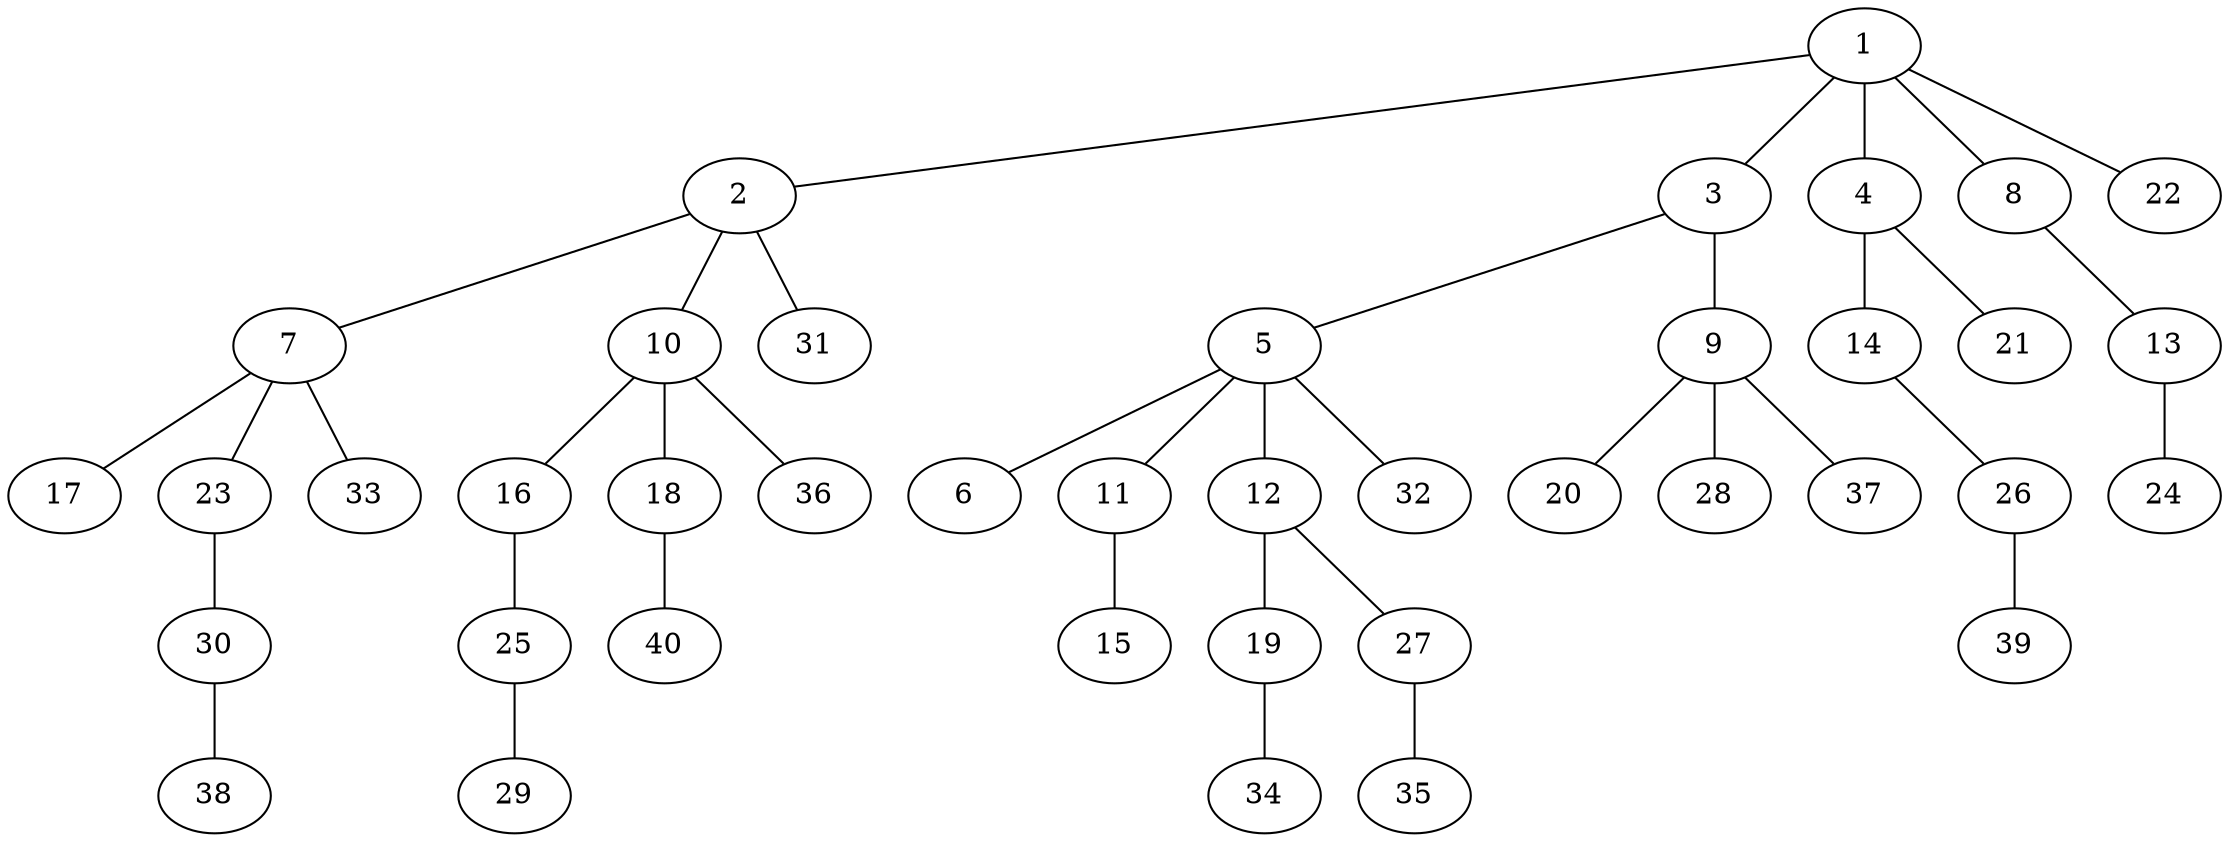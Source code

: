 graph graphname {1--2
1--3
1--4
1--8
1--22
2--7
2--10
2--31
3--5
3--9
4--14
4--21
5--6
5--11
5--12
5--32
7--17
7--23
7--33
8--13
9--20
9--28
9--37
10--16
10--18
10--36
11--15
12--19
12--27
13--24
14--26
16--25
18--40
19--34
23--30
25--29
26--39
27--35
30--38
}